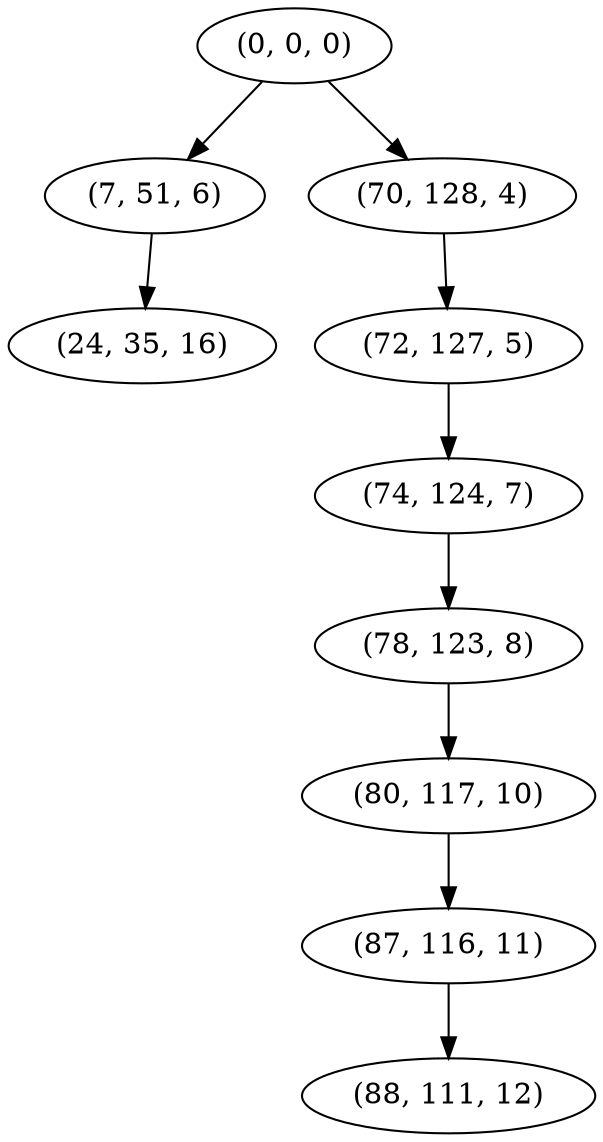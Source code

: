 digraph tree {
    "(0, 0, 0)";
    "(7, 51, 6)";
    "(24, 35, 16)";
    "(70, 128, 4)";
    "(72, 127, 5)";
    "(74, 124, 7)";
    "(78, 123, 8)";
    "(80, 117, 10)";
    "(87, 116, 11)";
    "(88, 111, 12)";
    "(0, 0, 0)" -> "(7, 51, 6)";
    "(0, 0, 0)" -> "(70, 128, 4)";
    "(7, 51, 6)" -> "(24, 35, 16)";
    "(70, 128, 4)" -> "(72, 127, 5)";
    "(72, 127, 5)" -> "(74, 124, 7)";
    "(74, 124, 7)" -> "(78, 123, 8)";
    "(78, 123, 8)" -> "(80, 117, 10)";
    "(80, 117, 10)" -> "(87, 116, 11)";
    "(87, 116, 11)" -> "(88, 111, 12)";
}
